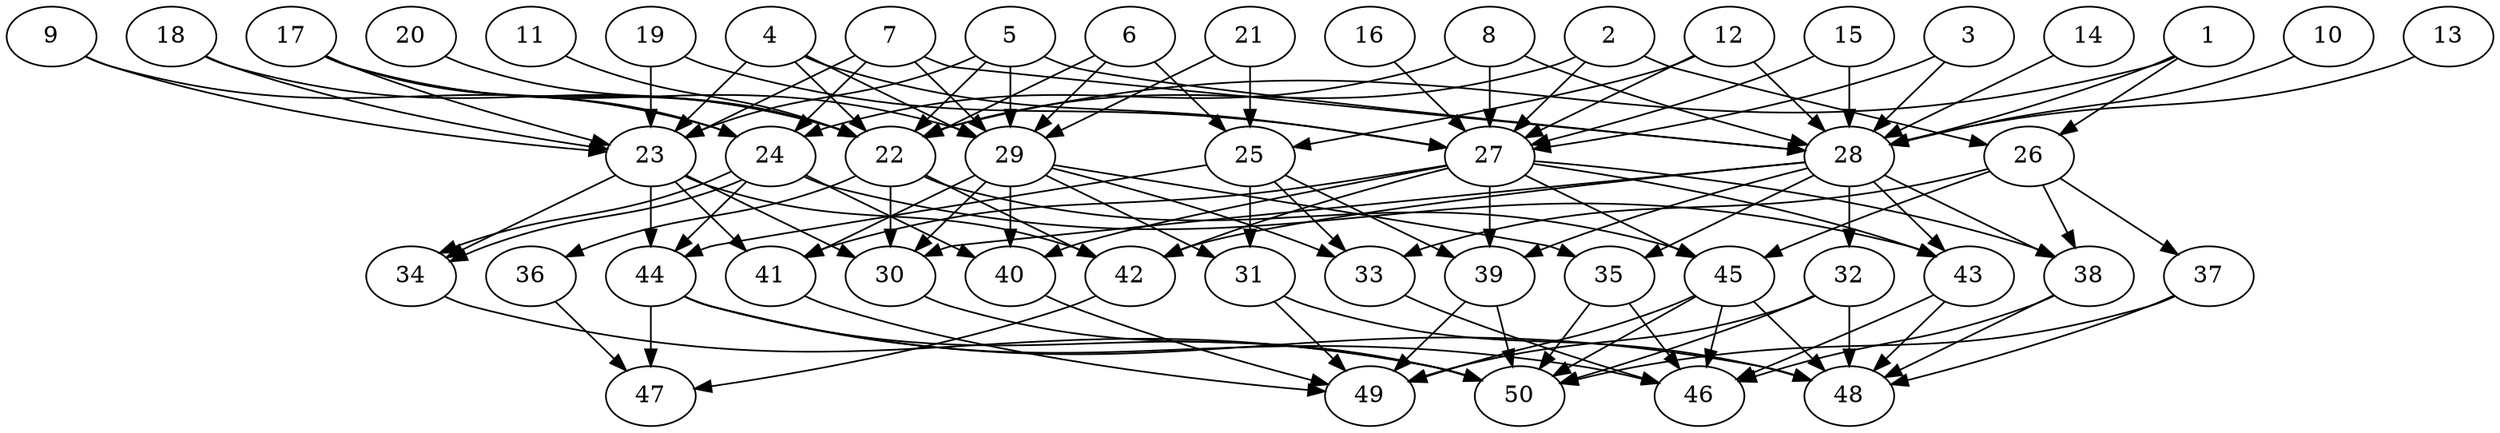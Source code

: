 // DAG automatically generated by daggen at Thu Oct  3 14:07:58 2019
// ./daggen --dot -n 50 --ccr 0.4 --fat 0.7 --regular 0.5 --density 0.5 --mindata 5242880 --maxdata 52428800 
digraph G {
  1 [size="118423040", alpha="0.16", expect_size="47369216"] 
  1 -> 22 [size ="47369216"]
  1 -> 26 [size ="47369216"]
  1 -> 28 [size ="47369216"]
  2 [size="130521600", alpha="0.00", expect_size="52208640"] 
  2 -> 22 [size ="52208640"]
  2 -> 26 [size ="52208640"]
  2 -> 27 [size ="52208640"]
  3 [size="93015040", alpha="0.06", expect_size="37206016"] 
  3 -> 27 [size ="37206016"]
  3 -> 28 [size ="37206016"]
  4 [size="74728960", alpha="0.19", expect_size="29891584"] 
  4 -> 22 [size ="29891584"]
  4 -> 23 [size ="29891584"]
  4 -> 27 [size ="29891584"]
  4 -> 29 [size ="29891584"]
  5 [size="87974400", alpha="0.04", expect_size="35189760"] 
  5 -> 22 [size ="35189760"]
  5 -> 23 [size ="35189760"]
  5 -> 28 [size ="35189760"]
  5 -> 29 [size ="35189760"]
  6 [size="74877440", alpha="0.15", expect_size="29950976"] 
  6 -> 22 [size ="29950976"]
  6 -> 25 [size ="29950976"]
  6 -> 29 [size ="29950976"]
  7 [size="51333120", alpha="0.06", expect_size="20533248"] 
  7 -> 23 [size ="20533248"]
  7 -> 24 [size ="20533248"]
  7 -> 28 [size ="20533248"]
  7 -> 29 [size ="20533248"]
  8 [size="97208320", alpha="0.04", expect_size="38883328"] 
  8 -> 24 [size ="38883328"]
  8 -> 27 [size ="38883328"]
  8 -> 28 [size ="38883328"]
  9 [size="126192640", alpha="0.13", expect_size="50477056"] 
  9 -> 23 [size ="50477056"]
  9 -> 24 [size ="50477056"]
  10 [size="121274880", alpha="0.05", expect_size="48509952"] 
  10 -> 28 [size ="48509952"]
  11 [size="119982080", alpha="0.16", expect_size="47992832"] 
  11 -> 22 [size ="47992832"]
  12 [size="93532160", alpha="0.07", expect_size="37412864"] 
  12 -> 25 [size ="37412864"]
  12 -> 27 [size ="37412864"]
  12 -> 28 [size ="37412864"]
  13 [size="94540800", alpha="0.10", expect_size="37816320"] 
  13 -> 28 [size ="37816320"]
  14 [size="129960960", alpha="0.15", expect_size="51984384"] 
  14 -> 28 [size ="51984384"]
  15 [size="125176320", alpha="0.03", expect_size="50070528"] 
  15 -> 27 [size ="50070528"]
  15 -> 28 [size ="50070528"]
  16 [size="29212160", alpha="0.00", expect_size="11684864"] 
  16 -> 27 [size ="11684864"]
  17 [size="118295040", alpha="0.17", expect_size="47318016"] 
  17 -> 22 [size ="47318016"]
  17 -> 23 [size ="47318016"]
  17 -> 24 [size ="47318016"]
  17 -> 29 [size ="47318016"]
  18 [size="35686400", alpha="0.15", expect_size="14274560"] 
  18 -> 22 [size ="14274560"]
  18 -> 23 [size ="14274560"]
  19 [size="59735040", alpha="0.14", expect_size="23894016"] 
  19 -> 23 [size ="23894016"]
  19 -> 27 [size ="23894016"]
  20 [size="18864640", alpha="0.14", expect_size="7545856"] 
  20 -> 22 [size ="7545856"]
  21 [size="46558720", alpha="0.11", expect_size="18623488"] 
  21 -> 25 [size ="18623488"]
  21 -> 29 [size ="18623488"]
  22 [size="24181760", alpha="0.09", expect_size="9672704"] 
  22 -> 30 [size ="9672704"]
  22 -> 36 [size ="9672704"]
  22 -> 42 [size ="9672704"]
  22 -> 45 [size ="9672704"]
  23 [size="63244800", alpha="0.00", expect_size="25297920"] 
  23 -> 30 [size ="25297920"]
  23 -> 34 [size ="25297920"]
  23 -> 41 [size ="25297920"]
  23 -> 42 [size ="25297920"]
  23 -> 44 [size ="25297920"]
  24 [size="122472960", alpha="0.02", expect_size="48989184"] 
  24 -> 34 [size ="48989184"]
  24 -> 34 [size ="48989184"]
  24 -> 40 [size ="48989184"]
  24 -> 43 [size ="48989184"]
  24 -> 44 [size ="48989184"]
  25 [size="92766720", alpha="0.16", expect_size="37106688"] 
  25 -> 31 [size ="37106688"]
  25 -> 33 [size ="37106688"]
  25 -> 39 [size ="37106688"]
  25 -> 44 [size ="37106688"]
  26 [size="110044160", alpha="0.01", expect_size="44017664"] 
  26 -> 33 [size ="44017664"]
  26 -> 37 [size ="44017664"]
  26 -> 38 [size ="44017664"]
  26 -> 45 [size ="44017664"]
  27 [size="111795200", alpha="0.12", expect_size="44718080"] 
  27 -> 38 [size ="44718080"]
  27 -> 39 [size ="44718080"]
  27 -> 40 [size ="44718080"]
  27 -> 41 [size ="44718080"]
  27 -> 42 [size ="44718080"]
  27 -> 43 [size ="44718080"]
  27 -> 45 [size ="44718080"]
  28 [size="92180480", alpha="0.18", expect_size="36872192"] 
  28 -> 30 [size ="36872192"]
  28 -> 32 [size ="36872192"]
  28 -> 35 [size ="36872192"]
  28 -> 38 [size ="36872192"]
  28 -> 39 [size ="36872192"]
  28 -> 42 [size ="36872192"]
  28 -> 43 [size ="36872192"]
  29 [size="65479680", alpha="0.02", expect_size="26191872"] 
  29 -> 30 [size ="26191872"]
  29 -> 31 [size ="26191872"]
  29 -> 33 [size ="26191872"]
  29 -> 35 [size ="26191872"]
  29 -> 40 [size ="26191872"]
  29 -> 41 [size ="26191872"]
  30 [size="29788160", alpha="0.05", expect_size="11915264"] 
  30 -> 50 [size ="11915264"]
  31 [size="111162880", alpha="0.07", expect_size="44465152"] 
  31 -> 48 [size ="44465152"]
  31 -> 49 [size ="44465152"]
  32 [size="61027840", alpha="0.01", expect_size="24411136"] 
  32 -> 48 [size ="24411136"]
  32 -> 49 [size ="24411136"]
  32 -> 50 [size ="24411136"]
  33 [size="114759680", alpha="0.10", expect_size="45903872"] 
  33 -> 46 [size ="45903872"]
  34 [size="116339200", alpha="0.18", expect_size="46535680"] 
  34 -> 50 [size ="46535680"]
  35 [size="127390720", alpha="0.06", expect_size="50956288"] 
  35 -> 46 [size ="50956288"]
  35 -> 50 [size ="50956288"]
  36 [size="104816640", alpha="0.16", expect_size="41926656"] 
  36 -> 47 [size ="41926656"]
  37 [size="110389760", alpha="0.04", expect_size="44155904"] 
  37 -> 48 [size ="44155904"]
  37 -> 50 [size ="44155904"]
  38 [size="64371200", alpha="0.16", expect_size="25748480"] 
  38 -> 46 [size ="25748480"]
  38 -> 48 [size ="25748480"]
  39 [size="50867200", alpha="0.15", expect_size="20346880"] 
  39 -> 49 [size ="20346880"]
  39 -> 50 [size ="20346880"]
  40 [size="64998400", alpha="0.16", expect_size="25999360"] 
  40 -> 49 [size ="25999360"]
  41 [size="96967680", alpha="0.02", expect_size="38787072"] 
  41 -> 49 [size ="38787072"]
  42 [size="17725440", alpha="0.11", expect_size="7090176"] 
  42 -> 47 [size ="7090176"]
  43 [size="25661440", alpha="0.07", expect_size="10264576"] 
  43 -> 46 [size ="10264576"]
  43 -> 48 [size ="10264576"]
  44 [size="84244480", alpha="0.03", expect_size="33697792"] 
  44 -> 46 [size ="33697792"]
  44 -> 47 [size ="33697792"]
  44 -> 48 [size ="33697792"]
  44 -> 50 [size ="33697792"]
  45 [size="74401280", alpha="0.11", expect_size="29760512"] 
  45 -> 46 [size ="29760512"]
  45 -> 48 [size ="29760512"]
  45 -> 49 [size ="29760512"]
  45 -> 50 [size ="29760512"]
  46 [size="108203520", alpha="0.17", expect_size="43281408"] 
  47 [size="83786240", alpha="0.18", expect_size="33514496"] 
  48 [size="106344960", alpha="0.14", expect_size="42537984"] 
  49 [size="80494080", alpha="0.18", expect_size="32197632"] 
  50 [size="52856320", alpha="0.05", expect_size="21142528"] 
}
